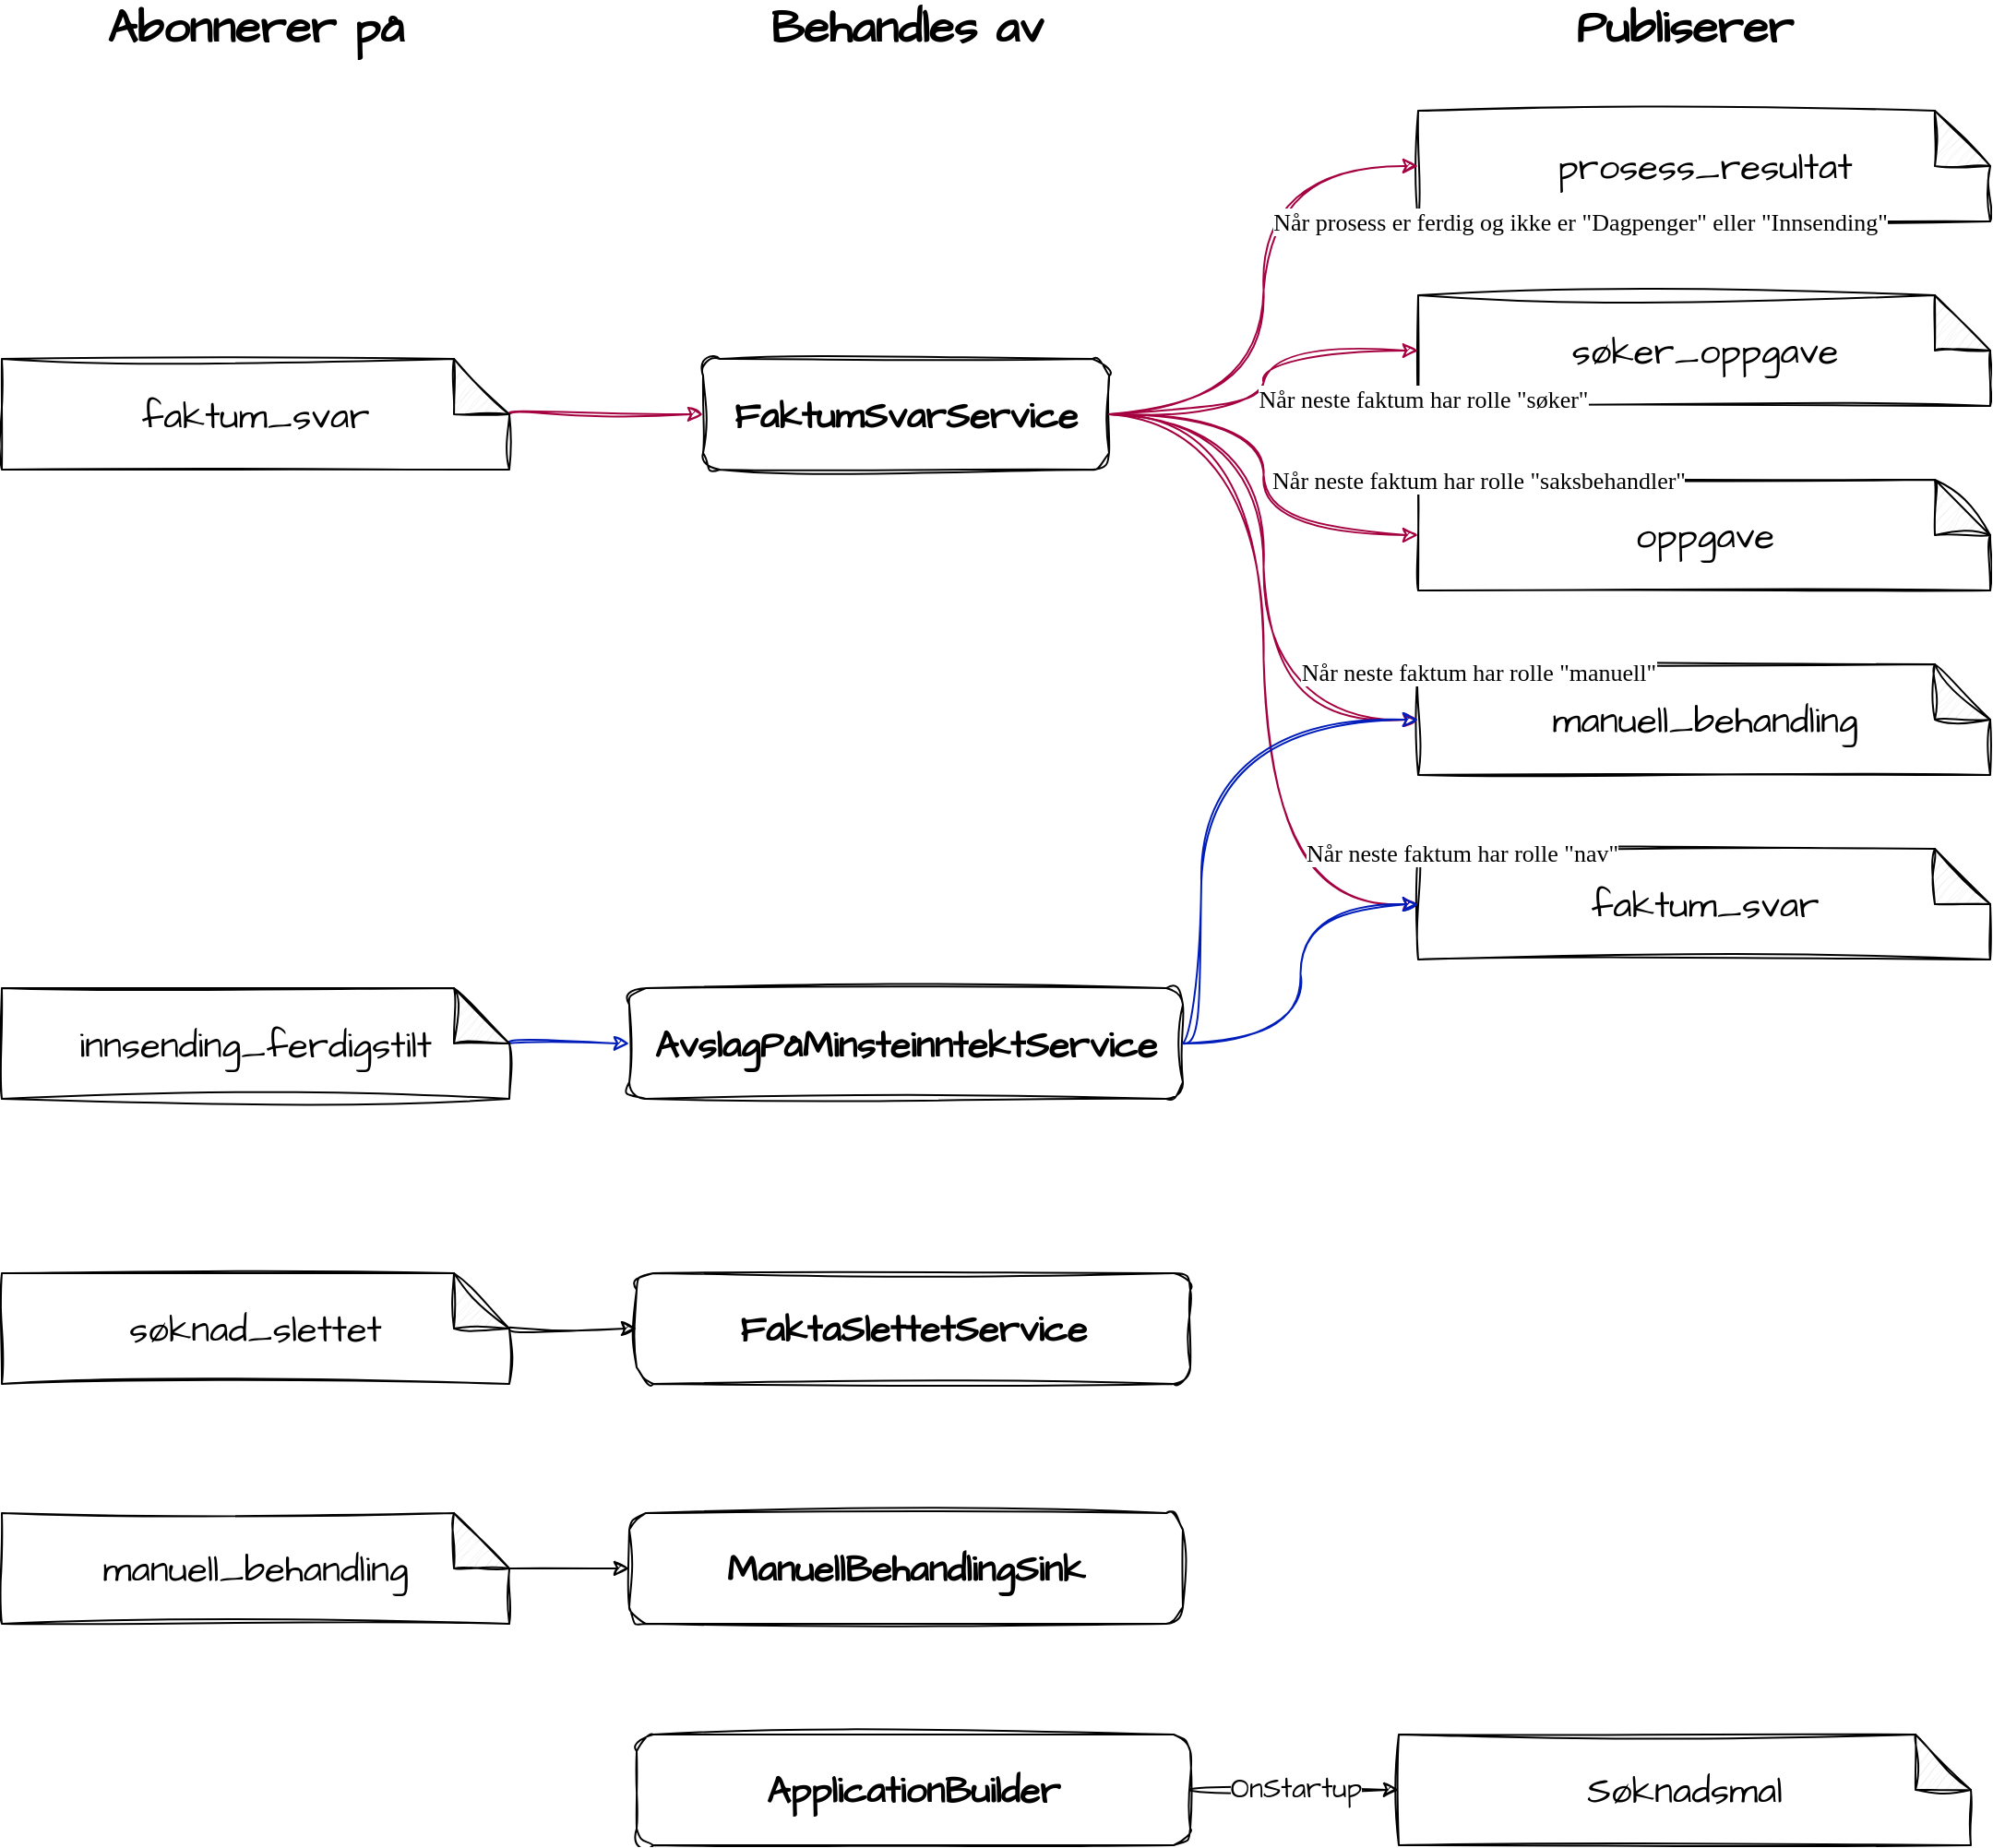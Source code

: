 <mxfile version="20.5.3" type="embed"><diagram id="l2hICZZDM4IEkNlAZQyo" name="Page-1"><mxGraphModel dx="1012" dy="1135" grid="1" gridSize="10" guides="1" tooltips="1" connect="1" arrows="1" fold="1" page="1" pageScale="1" pageWidth="827" pageHeight="1169" math="0" shadow="0"><root><mxCell id="0"/><mxCell id="1" parent="0"/><mxCell id="25" style="edgeStyle=orthogonalEdgeStyle;curved=1;html=1;entryX=0;entryY=0.5;entryDx=0;entryDy=0;fontSize=18;fontColor=#FFFFFF;sketch=1;curveFitting=1;jiggle=2;exitX=0;exitY=0;exitDx=275;exitDy=30;exitPerimeter=0;fillColor=#d80073;strokeColor=#A50040;" parent="1" source="3" target="52" edge="1"><mxGeometry relative="1" as="geometry"/></mxCell><mxCell id="3" value="&lt;div style=&quot;font-size: 20px;&quot;&gt;&lt;div style=&quot;font-size: 20px;&quot;&gt;&lt;span style=&quot;font-size: 20px;&quot;&gt;faktum_svar&lt;/span&gt;&lt;/div&gt;&lt;/div&gt;" style="shape=note;whiteSpace=wrap;html=1;backgroundOutline=1;darkOpacity=0.05;fontColor=default;labelBackgroundColor=none;sketch=1;curveFitting=1;jiggle=2;fontFamily=Architects Daughter;fontSource=https%3A%2F%2Ffonts.googleapis.com%2Fcss%3Ffamily%3DArchitects%2BDaughter;fontSize=20;" parent="1" vertex="1"><mxGeometry x="70" y="194.5" width="275" height="60" as="geometry"/></mxCell><mxCell id="26" style="edgeStyle=orthogonalEdgeStyle;curved=1;html=1;entryX=0;entryY=0.5;entryDx=0;entryDy=0;fontSize=18;fontColor=#FFFFFF;sketch=1;curveFitting=1;jiggle=2;fillColor=#0050ef;strokeColor=#001DBC;" parent="1" source="10" target="62" edge="1"><mxGeometry relative="1" as="geometry"/></mxCell><mxCell id="10" value="&lt;div style=&quot;font-size: 20px;&quot;&gt;&lt;div style=&quot;font-size: 20px;&quot;&gt;&lt;div style=&quot;font-size: 20px;&quot;&gt;&lt;div style=&quot;font-size: 20px;&quot;&gt;&lt;span style=&quot;font-size: 20px;&quot;&gt;innsending_ferdigstilt&lt;/span&gt;&lt;/div&gt;&lt;/div&gt;&lt;/div&gt;&lt;/div&gt;" style="shape=note;whiteSpace=wrap;html=1;backgroundOutline=1;darkOpacity=0.05;fontColor=default;labelBackgroundColor=none;sketch=1;curveFitting=1;jiggle=2;fontFamily=Architects Daughter;fontSource=https%3A%2F%2Ffonts.googleapis.com%2Fcss%3Ffamily%3DArchitects%2BDaughter;fontSize=20;" parent="1" vertex="1"><mxGeometry x="70" y="535.5" width="275" height="60" as="geometry"/></mxCell><mxCell id="27" style="edgeStyle=orthogonalEdgeStyle;curved=1;html=1;entryX=0;entryY=0.5;entryDx=0;entryDy=0;fontSize=18;fontColor=#FFFFFF;sketch=1;curveFitting=1;jiggle=2;" parent="1" source="11" target="77" edge="1"><mxGeometry relative="1" as="geometry"><mxPoint x="510" y="690" as="targetPoint"/></mxGeometry></mxCell><mxCell id="11" value="&lt;div style=&quot;font-size: 20px;&quot;&gt;&lt;div style=&quot;font-size: 20px;&quot;&gt;&lt;div style=&quot;font-size: 20px;&quot;&gt;&lt;div style=&quot;font-size: 20px;&quot;&gt;&lt;div style=&quot;font-size: 20px;&quot;&gt;&lt;span style=&quot;font-size: 20px;&quot;&gt;søknad_slettet&lt;/span&gt;&lt;/div&gt;&lt;/div&gt;&lt;/div&gt;&lt;/div&gt;&lt;/div&gt;" style="shape=note;whiteSpace=wrap;html=1;backgroundOutline=1;darkOpacity=0.05;fontColor=default;labelBackgroundColor=none;sketch=1;curveFitting=1;jiggle=2;fontFamily=Architects Daughter;fontSource=https%3A%2F%2Ffonts.googleapis.com%2Fcss%3Ffamily%3DArchitects%2BDaughter;fontSize=20;" parent="1" vertex="1"><mxGeometry x="70" y="690" width="275" height="60" as="geometry"/></mxCell><mxCell id="12" value="&lt;div style=&quot;font-size: 20px;&quot;&gt;&lt;div style=&quot;font-size: 20px;&quot;&gt;&lt;div style=&quot;font-size: 20px;&quot;&gt;&lt;div style=&quot;font-size: 20px;&quot;&gt;&lt;div style=&quot;font-size: 20px;&quot;&gt;&lt;div style=&quot;font-size: 20px;&quot;&gt;&lt;span style=&quot;font-size: 20px;&quot;&gt;manuell_behandling&lt;/span&gt;&lt;/div&gt;&lt;/div&gt;&lt;/div&gt;&lt;/div&gt;&lt;/div&gt;&lt;/div&gt;" style="shape=note;whiteSpace=wrap;html=1;backgroundOutline=1;darkOpacity=0.05;fontColor=default;labelBackgroundColor=none;sketch=1;curveFitting=1;jiggle=2;fontFamily=Architects Daughter;fontSource=https%3A%2F%2Ffonts.googleapis.com%2Fcss%3Ffamily%3DArchitects%2BDaughter;fontSize=20;" parent="1" vertex="1"><mxGeometry x="70" y="820" width="275" height="60" as="geometry"/></mxCell><mxCell id="33" value="Abonnerer på" style="rounded=1;whiteSpace=wrap;html=1;fontStyle=1;strokeColor=none;fontSize=25;sketch=1;curveFitting=1;jiggle=2;fontFamily=Architects Daughter;fontSource=https%3A%2F%2Ffonts.googleapis.com%2Fcss%3Ffamily%3DArchitects%2BDaughter;shadow=0;glass=0;" parent="1" vertex="1"><mxGeometry x="126.25" width="162.5" height="30" as="geometry"/></mxCell><mxCell id="34" value="Publiserer" style="rounded=1;whiteSpace=wrap;html=1;fontStyle=1;strokeColor=none;fontSize=25;sketch=1;curveFitting=1;jiggle=2;fontFamily=Architects Daughter;fontSource=https%3A%2F%2Ffonts.googleapis.com%2Fcss%3Ffamily%3DArchitects%2BDaughter;" parent="1" vertex="1"><mxGeometry x="902" width="160" height="30" as="geometry"/></mxCell><mxCell id="35" value="faktum_svar" style="shape=note;whiteSpace=wrap;html=1;backgroundOutline=1;darkOpacity=0.05;sketch=1;hachureGap=4;jiggle=2;curveFitting=1;fontFamily=Architects Daughter;fontSource=https%3A%2F%2Ffonts.googleapis.com%2Fcss%3Ffamily%3DArchitects%2BDaughter;fontSize=20;" parent="1" vertex="1"><mxGeometry x="837.5" y="460" width="310" height="60" as="geometry"/></mxCell><mxCell id="36" value="søker_oppgave" style="shape=note;whiteSpace=wrap;html=1;backgroundOutline=1;darkOpacity=0.05;sketch=1;hachureGap=4;jiggle=2;curveFitting=1;fontFamily=Architects Daughter;fontSource=https%3A%2F%2Ffonts.googleapis.com%2Fcss%3Ffamily%3DArchitects%2BDaughter;fontSize=20;" parent="1" vertex="1"><mxGeometry x="837.5" y="160" width="310" height="60" as="geometry"/></mxCell><mxCell id="37" value="manuell_behandling" style="shape=note;whiteSpace=wrap;html=1;backgroundOutline=1;darkOpacity=0.05;sketch=1;hachureGap=4;jiggle=2;curveFitting=1;fontFamily=Architects Daughter;fontSource=https%3A%2F%2Ffonts.googleapis.com%2Fcss%3Ffamily%3DArchitects%2BDaughter;fontSize=20;" parent="1" vertex="1"><mxGeometry x="837.5" y="360" width="310" height="60" as="geometry"/></mxCell><mxCell id="38" value="oppgave" style="shape=note;whiteSpace=wrap;html=1;backgroundOutline=1;darkOpacity=0.05;sketch=1;hachureGap=4;jiggle=2;curveFitting=1;fontFamily=Architects Daughter;fontSource=https%3A%2F%2Ffonts.googleapis.com%2Fcss%3Ffamily%3DArchitects%2BDaughter;fontSize=20;" parent="1" vertex="1"><mxGeometry x="837.5" y="260" width="310" height="60" as="geometry"/></mxCell><mxCell id="39" value="prosess_resultat" style="shape=note;whiteSpace=wrap;html=1;backgroundOutline=1;darkOpacity=0.05;sketch=1;hachureGap=4;jiggle=2;curveFitting=1;fontFamily=Architects Daughter;fontSource=https%3A%2F%2Ffonts.googleapis.com%2Fcss%3Ffamily%3DArchitects%2BDaughter;fontSize=20;" parent="1" vertex="1"><mxGeometry x="837.5" y="60" width="310" height="60" as="geometry"/></mxCell><mxCell id="40" value="Søknadsmal" style="shape=note;whiteSpace=wrap;html=1;backgroundOutline=1;darkOpacity=0.05;sketch=1;hachureGap=4;jiggle=2;curveFitting=1;fontFamily=Architects Daughter;fontSource=https%3A%2F%2Ffonts.googleapis.com%2Fcss%3Ffamily%3DArchitects%2BDaughter;fontSize=20;" parent="1" vertex="1"><mxGeometry x="827" y="940" width="310" height="60" as="geometry"/></mxCell><mxCell id="41" style="edgeStyle=orthogonalEdgeStyle;curved=1;html=1;fontSize=18;fontColor=#FFFFFF;sketch=1;curveFitting=1;jiggle=2;entryX=0;entryY=0.5;entryDx=0;entryDy=0;entryPerimeter=0;exitX=1;exitY=0.5;exitDx=0;exitDy=0;fillColor=#d80073;strokeColor=#A50040;" parent="1" source="52" target="35" edge="1"><mxGeometry relative="1" as="geometry"><mxPoint x="510" y="150" as="sourcePoint"/><mxPoint x="540" y="110" as="targetPoint"/></mxGeometry></mxCell><mxCell id="43" value="Når neste faktum har rolle &quot;nav&quot;" style="edgeLabel;html=1;align=center;verticalAlign=middle;resizable=0;points=[];fontFamily=Tahoma;fontSize=13;" parent="41" vertex="1" connectable="0"><mxGeometry x="0.111" y="-2" relative="1" as="geometry"><mxPoint x="109" y="80" as="offset"/></mxGeometry></mxCell><mxCell id="42" style="edgeStyle=orthogonalEdgeStyle;curved=1;html=1;fontSize=18;fontColor=#FFFFFF;sketch=1;curveFitting=1;jiggle=2;entryX=0;entryY=0.5;entryDx=0;entryDy=0;entryPerimeter=0;exitX=1;exitY=0.5;exitDx=0;exitDy=0;fillColor=#d80073;strokeColor=#A50040;" parent="1" source="52" target="36" edge="1"><mxGeometry relative="1" as="geometry"><mxPoint x="560" y="250" as="sourcePoint"/><mxPoint x="670" y="90" as="targetPoint"/></mxGeometry></mxCell><mxCell id="45" value="Når neste faktum har rolle &quot;søker&quot;" style="edgeLabel;html=1;align=center;verticalAlign=middle;resizable=0;points=[];fontFamily=Tahoma;fontSize=13;" parent="42" vertex="1" connectable="0"><mxGeometry x="0.124" y="-11" relative="1" as="geometry"><mxPoint x="75" y="21" as="offset"/></mxGeometry></mxCell><mxCell id="46" style="edgeStyle=orthogonalEdgeStyle;curved=1;html=1;fontSize=18;fontColor=#FFFFFF;sketch=1;curveFitting=1;jiggle=2;entryX=0;entryY=0.5;entryDx=0;entryDy=0;entryPerimeter=0;exitX=1;exitY=0.5;exitDx=0;exitDy=0;fillColor=#d80073;strokeColor=#A50040;" parent="1" source="52" target="38" edge="1"><mxGeometry relative="1" as="geometry"><mxPoint x="550" y="240" as="sourcePoint"/><mxPoint x="690" y="380" as="targetPoint"/></mxGeometry></mxCell><mxCell id="48" value="Når neste faktum har rolle &quot;saksbehandler&quot;" style="edgeLabel;html=1;align=center;verticalAlign=middle;resizable=0;points=[];fontFamily=Tahoma;fontSize=13;" parent="46" vertex="1" connectable="0"><mxGeometry x="0.081" y="8" relative="1" as="geometry"><mxPoint x="108" y="-7" as="offset"/></mxGeometry></mxCell><mxCell id="49" style="edgeStyle=orthogonalEdgeStyle;curved=1;html=1;fontSize=18;fontColor=#FFFFFF;sketch=1;curveFitting=1;jiggle=2;entryX=0;entryY=0.5;entryDx=0;entryDy=0;entryPerimeter=0;exitX=1;exitY=0.5;exitDx=0;exitDy=0;fillColor=#d80073;strokeColor=#A50040;" parent="1" source="52" target="37" edge="1"><mxGeometry relative="1" as="geometry"><mxPoint x="560" y="250" as="sourcePoint"/><mxPoint x="755" y="384.5" as="targetPoint"/></mxGeometry></mxCell><mxCell id="51" value="Når neste faktum har rolle &quot;manuell&quot;" style="edgeLabel;html=1;align=center;verticalAlign=middle;resizable=0;points=[];fontFamily=Tahoma;fontSize=13;" parent="49" vertex="1" connectable="0"><mxGeometry x="0.098" y="10" relative="1" as="geometry"><mxPoint x="106" y="40" as="offset"/></mxGeometry></mxCell><mxCell id="52" value="FaktumSvarService" style="rounded=1;whiteSpace=wrap;html=1;labelBorderColor=none;fontColor=default;labelBackgroundColor=none;fontSize=20;fontStyle=1;sketch=1;curveFitting=1;jiggle=2;fontFamily=Architects Daughter;fontSource=https%3A%2F%2Ffonts.googleapis.com%2Fcss%3Ffamily%3DArchitects%2BDaughter;" parent="1" vertex="1"><mxGeometry x="450" y="194.5" width="220" height="60" as="geometry"/></mxCell><mxCell id="60" style="edgeStyle=orthogonalEdgeStyle;curved=1;html=1;fontSize=18;fontColor=#FFFFFF;sketch=1;curveFitting=1;jiggle=2;entryX=0;entryY=0.5;entryDx=0;entryDy=0;entryPerimeter=0;exitX=1;exitY=0.5;exitDx=0;exitDy=0;fillColor=#d80073;strokeColor=#A50040;" parent="1" source="52" target="39" edge="1"><mxGeometry relative="1" as="geometry"><mxPoint x="680" y="240" as="sourcePoint"/><mxPoint x="847.5" y="384.5" as="targetPoint"/></mxGeometry></mxCell><mxCell id="71" value="&lt;span style=&quot;font-size: 13px;&quot;&gt;Når prosess er ferdig og ikke er &quot;Dagpenger&quot; eller &quot;Innsending&quot;&lt;/span&gt;" style="edgeLabel;html=1;align=center;verticalAlign=middle;resizable=0;points=[];fontSize=13;fontFamily=Tahoma;" parent="60" vertex="1" connectable="0"><mxGeometry x="0.806" y="29" relative="1" as="geometry"><mxPoint x="117" y="59" as="offset"/></mxGeometry></mxCell><mxCell id="62" value="AvslagPåMinsteinntektService" style="rounded=1;whiteSpace=wrap;html=1;labelBorderColor=none;fontColor=default;labelBackgroundColor=none;fontSize=20;fontStyle=1;sketch=1;curveFitting=1;jiggle=2;fontFamily=Architects Daughter;fontSource=https%3A%2F%2Ffonts.googleapis.com%2Fcss%3Ffamily%3DArchitects%2BDaughter;" parent="1" vertex="1"><mxGeometry x="410" y="535.5" width="300" height="60" as="geometry"/></mxCell><mxCell id="74" style="edgeStyle=orthogonalEdgeStyle;curved=1;html=1;fontSize=18;fontColor=#FFFFFF;sketch=1;curveFitting=1;jiggle=2;exitX=1;exitY=0.5;exitDx=0;exitDy=0;entryX=0;entryY=0.5;entryDx=0;entryDy=0;entryPerimeter=0;fillColor=#0050ef;strokeColor=#001DBC;" parent="1" source="62" target="37" edge="1"><mxGeometry relative="1" as="geometry"><mxPoint x="740" y="620" as="sourcePoint"/><mxPoint x="730" y="420" as="targetPoint"/><Array as="points"><mxPoint x="720" y="566"/><mxPoint x="720" y="390"/></Array></mxGeometry></mxCell><mxCell id="76" style="edgeStyle=orthogonalEdgeStyle;curved=1;html=1;entryX=0;entryY=0.5;entryDx=0;entryDy=0;fontSize=18;fontColor=#FFFFFF;sketch=1;curveFitting=1;jiggle=2;exitX=1;exitY=0.5;exitDx=0;exitDy=0;entryPerimeter=0;fillColor=#0050ef;strokeColor=#001DBC;shadow=0;" parent="1" source="62" target="35" edge="1"><mxGeometry relative="1" as="geometry"><mxPoint x="730" y="630" as="sourcePoint"/><mxPoint x="885" y="510" as="targetPoint"/></mxGeometry></mxCell><mxCell id="77" value="FaktaSlettetService" style="rounded=1;whiteSpace=wrap;html=1;labelBorderColor=none;fontColor=default;labelBackgroundColor=none;fontSize=20;fontStyle=1;sketch=1;curveFitting=1;jiggle=2;fontFamily=Architects Daughter;fontSource=https%3A%2F%2Ffonts.googleapis.com%2Fcss%3Ffamily%3DArchitects%2BDaughter;" parent="1" vertex="1"><mxGeometry x="414" y="690" width="300" height="60" as="geometry"/></mxCell><mxCell id="78" value="ManuellBehandlingSink" style="rounded=1;whiteSpace=wrap;html=1;labelBorderColor=none;fontColor=default;labelBackgroundColor=none;fontSize=20;fontStyle=1;sketch=1;curveFitting=1;jiggle=2;fontFamily=Architects Daughter;fontSource=https%3A%2F%2Ffonts.googleapis.com%2Fcss%3Ffamily%3DArchitects%2BDaughter;" parent="1" vertex="1"><mxGeometry x="410" y="820" width="300" height="60" as="geometry"/></mxCell><mxCell id="81" style="edgeStyle=orthogonalEdgeStyle;curved=1;html=1;entryX=0;entryY=0.5;entryDx=0;entryDy=0;fontSize=18;fontColor=#FFFFFF;sketch=1;curveFitting=1;jiggle=2;exitX=0;exitY=0;exitDx=275;exitDy=30;exitPerimeter=0;" parent="1" source="12" target="78" edge="1"><mxGeometry relative="1" as="geometry"><mxPoint x="350" y="850" as="sourcePoint"/><mxPoint x="424" y="730" as="targetPoint"/></mxGeometry></mxCell><mxCell id="82" value="ApplicationBuilder" style="rounded=1;whiteSpace=wrap;html=1;labelBorderColor=none;fontColor=default;labelBackgroundColor=none;fontSize=20;fontStyle=1;sketch=1;curveFitting=1;jiggle=2;fontFamily=Architects Daughter;fontSource=https%3A%2F%2Ffonts.googleapis.com%2Fcss%3Ffamily%3DArchitects%2BDaughter;" parent="1" vertex="1"><mxGeometry x="414" y="940" width="300" height="60" as="geometry"/></mxCell><mxCell id="83" value="" style="edgeStyle=orthogonalEdgeStyle;curved=1;html=1;entryX=0;entryY=0.5;entryDx=0;entryDy=0;fontSize=18;fontColor=#FFFFFF;sketch=1;curveFitting=1;jiggle=2;exitX=1;exitY=0.5;exitDx=0;exitDy=0;entryPerimeter=0;" parent="1" source="82" target="40" edge="1"><mxGeometry relative="1" as="geometry"><mxPoint x="355" y="860" as="sourcePoint"/><mxPoint x="420" y="860" as="targetPoint"/></mxGeometry></mxCell><mxCell id="84" value="OnStartup" style="edgeLabel;html=1;align=center;verticalAlign=middle;resizable=0;points=[];fontSize=15;fontFamily=Architects Daughter;" parent="83" vertex="1" connectable="0"><mxGeometry x="0.009" y="4" relative="1" as="geometry"><mxPoint y="3" as="offset"/></mxGeometry></mxCell><mxCell id="85" value="Behandles av" style="rounded=1;whiteSpace=wrap;html=1;fontStyle=1;strokeColor=none;fontSize=25;sketch=1;curveFitting=1;jiggle=2;fontFamily=Architects Daughter;fontSource=https%3A%2F%2Ffonts.googleapis.com%2Fcss%3Ffamily%3DArchitects%2BDaughter;shadow=0;glass=0;" parent="1" vertex="1"><mxGeometry x="478.75" width="162.5" height="30" as="geometry"/></mxCell></root></mxGraphModel></diagram></mxfile>
